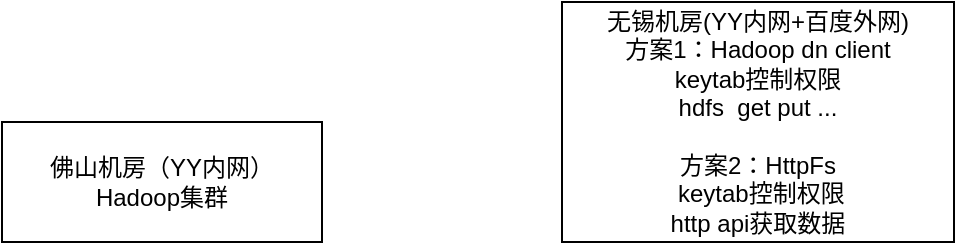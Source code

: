 <mxfile version="14.8.6" type="github">
  <diagram id="9lLiL-wMJO70nwDwRCzP" name="Page-1">
    <mxGraphModel dx="981" dy="526" grid="1" gridSize="10" guides="1" tooltips="1" connect="1" arrows="1" fold="1" page="1" pageScale="1" pageWidth="827" pageHeight="1169" math="0" shadow="0">
      <root>
        <mxCell id="0" />
        <mxCell id="1" parent="0" />
        <mxCell id="mIozh9vDuHq7eFjtp_iB-1" value="佛山机房（YY内网）&lt;br&gt;Hadoop集群" style="rounded=0;whiteSpace=wrap;html=1;" vertex="1" parent="1">
          <mxGeometry x="80" y="190" width="160" height="60" as="geometry" />
        </mxCell>
        <mxCell id="mIozh9vDuHq7eFjtp_iB-2" value="无锡机房(YY内网+百度外网)&lt;br&gt;方案1：Hadoop dn client&lt;br&gt;keytab控制权限&lt;br&gt;hdfs&amp;nbsp; get put ...&lt;br&gt;&lt;br&gt;方案2：HttpFs&lt;br&gt;&amp;nbsp;keytab控制权限&lt;br&gt;http api获取数据" style="rounded=0;whiteSpace=wrap;html=1;" vertex="1" parent="1">
          <mxGeometry x="360" y="130" width="196" height="120" as="geometry" />
        </mxCell>
      </root>
    </mxGraphModel>
  </diagram>
</mxfile>
